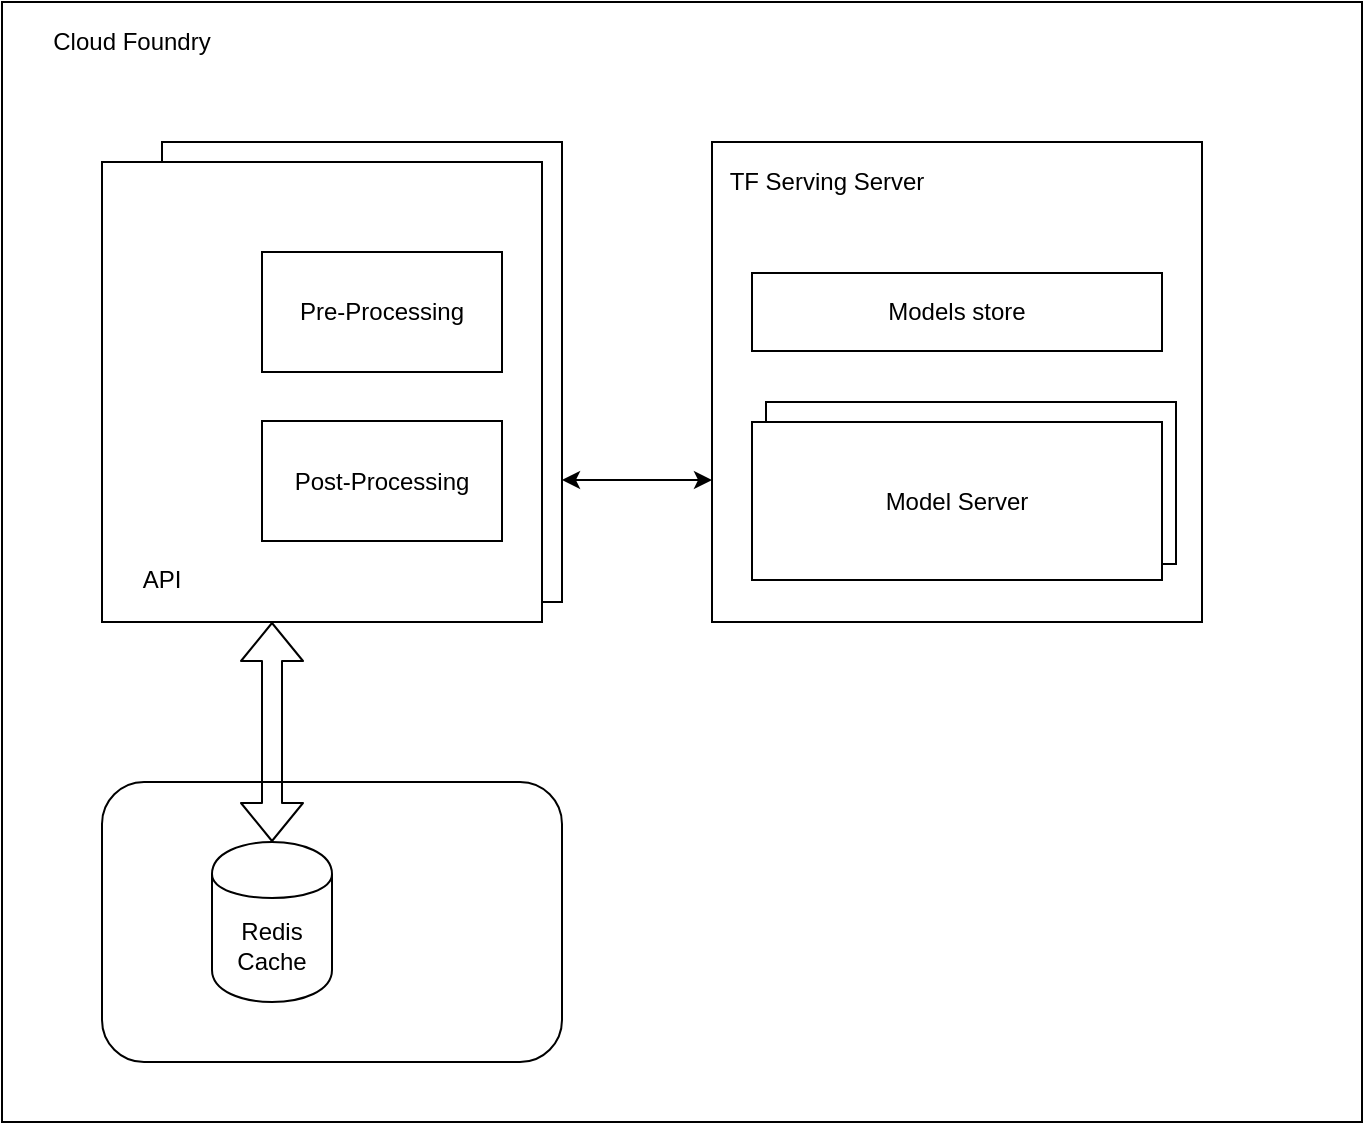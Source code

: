 <mxfile version="10.9.8" type="github"><diagram id="zj6SYy4lAXlPpt2TpQT8" name="Page-1"><mxGraphModel dx="1186" dy="646" grid="1" gridSize="10" guides="1" tooltips="1" connect="1" arrows="1" fold="1" page="1" pageScale="1" pageWidth="850" pageHeight="1100" math="0" shadow="0"><root><mxCell id="0"/><mxCell id="1" parent="0"/><mxCell id="mrKYUiynGllY0Tin-ZM9-1" value="" style="rounded=0;whiteSpace=wrap;html=1;" vertex="1" parent="1"><mxGeometry x="120" y="280" width="680" height="560" as="geometry"/></mxCell><mxCell id="mrKYUiynGllY0Tin-ZM9-2" value="" style="rounded=0;whiteSpace=wrap;html=1;" vertex="1" parent="1"><mxGeometry x="475" y="350" width="245" height="240" as="geometry"/></mxCell><mxCell id="mrKYUiynGllY0Tin-ZM9-3" value="Model Server" style="rounded=0;whiteSpace=wrap;html=1;" vertex="1" parent="1"><mxGeometry x="502" y="480" width="205" height="81" as="geometry"/></mxCell><mxCell id="mrKYUiynGllY0Tin-ZM9-4" value="" style="rounded=1;whiteSpace=wrap;html=1;" vertex="1" parent="1"><mxGeometry x="170" y="670" width="230" height="140" as="geometry"/></mxCell><mxCell id="mrKYUiynGllY0Tin-ZM9-5" value="" style="rounded=0;whiteSpace=wrap;html=1;" vertex="1" parent="1"><mxGeometry x="200" y="350" width="200" height="230" as="geometry"/></mxCell><mxCell id="mrKYUiynGllY0Tin-ZM9-6" value="" style="rounded=0;whiteSpace=wrap;html=1;" vertex="1" parent="1"><mxGeometry x="170" y="360" width="220" height="230" as="geometry"/></mxCell><mxCell id="mrKYUiynGllY0Tin-ZM9-7" value="API" style="text;html=1;strokeColor=none;fillColor=none;align=center;verticalAlign=middle;whiteSpace=wrap;rounded=0;" vertex="1" parent="1"><mxGeometry x="180" y="559" width="40" height="20" as="geometry"/></mxCell><mxCell id="mrKYUiynGllY0Tin-ZM9-8" value="TF Serving Server" style="text;html=1;strokeColor=none;fillColor=none;align=center;verticalAlign=middle;whiteSpace=wrap;rounded=0;" vertex="1" parent="1"><mxGeometry x="460" y="360" width="145" height="20" as="geometry"/></mxCell><mxCell id="mrKYUiynGllY0Tin-ZM9-9" value="Model Server" style="rounded=0;whiteSpace=wrap;html=1;" vertex="1" parent="1"><mxGeometry x="495" y="490" width="205" height="79" as="geometry"/></mxCell><mxCell id="mrKYUiynGllY0Tin-ZM9-10" value="Models store" style="rounded=0;whiteSpace=wrap;html=1;" vertex="1" parent="1"><mxGeometry x="495" y="415.5" width="205" height="39" as="geometry"/></mxCell><mxCell id="mrKYUiynGllY0Tin-ZM9-11" value="Redis Cache" style="shape=cylinder;whiteSpace=wrap;html=1;boundedLbl=1;backgroundOutline=1;" vertex="1" parent="1"><mxGeometry x="225" y="700" width="60" height="80" as="geometry"/></mxCell><mxCell id="mrKYUiynGllY0Tin-ZM9-12" value="" style="shape=flexArrow;endArrow=classic;startArrow=classic;html=1;" edge="1" parent="1" source="mrKYUiynGllY0Tin-ZM9-11"><mxGeometry width="50" height="50" relative="1" as="geometry"><mxPoint x="255" y="650" as="sourcePoint"/><mxPoint x="255" y="590" as="targetPoint"/></mxGeometry></mxCell><mxCell id="mrKYUiynGllY0Tin-ZM9-13" value="" style="endArrow=classic;startArrow=classic;html=1;" edge="1" parent="1"><mxGeometry width="50" height="50" relative="1" as="geometry"><mxPoint x="400" y="519" as="sourcePoint"/><mxPoint x="475" y="519" as="targetPoint"/></mxGeometry></mxCell><mxCell id="mrKYUiynGllY0Tin-ZM9-14" value="Pre-Processing" style="rounded=0;whiteSpace=wrap;html=1;" vertex="1" parent="1"><mxGeometry x="250" y="405" width="120" height="60" as="geometry"/></mxCell><mxCell id="mrKYUiynGllY0Tin-ZM9-15" value="Post-Processing" style="rounded=0;whiteSpace=wrap;html=1;" vertex="1" parent="1"><mxGeometry x="250" y="489.5" width="120" height="60" as="geometry"/></mxCell><mxCell id="mrKYUiynGllY0Tin-ZM9-17" value="Cloud Foundry" style="text;html=1;strokeColor=none;fillColor=none;align=center;verticalAlign=middle;whiteSpace=wrap;rounded=0;" vertex="1" parent="1"><mxGeometry x="130" y="290" width="110" height="20" as="geometry"/></mxCell></root></mxGraphModel></diagram></mxfile>